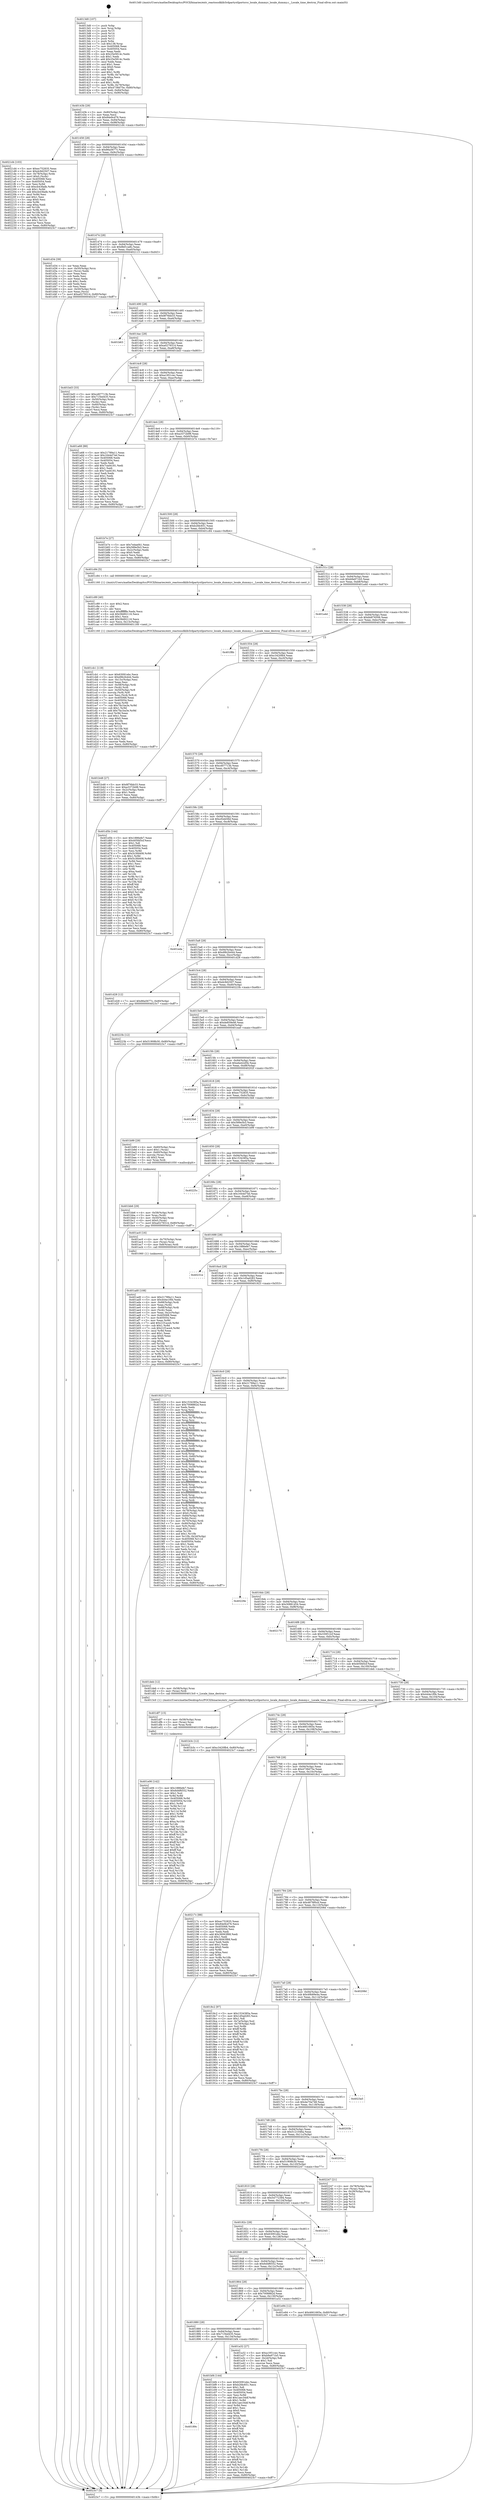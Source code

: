 digraph "0x4013d0" {
  label = "0x4013d0 (/mnt/c/Users/mathe/Desktop/tcc/POCII/binaries/extr_reactossdklib3rdpartystlportsrcc_locale_dummyc_locale_dummy.c__Locale_time_destroy_Final-ollvm.out::main(0))"
  labelloc = "t"
  node[shape=record]

  Entry [label="",width=0.3,height=0.3,shape=circle,fillcolor=black,style=filled]
  "0x40143b" [label="{
     0x40143b [29]\l
     | [instrs]\l
     &nbsp;&nbsp;0x40143b \<+3\>: mov -0x80(%rbp),%eax\l
     &nbsp;&nbsp;0x40143e \<+2\>: mov %eax,%ecx\l
     &nbsp;&nbsp;0x401440 \<+6\>: sub $0x84e9cd76,%ecx\l
     &nbsp;&nbsp;0x401446 \<+6\>: mov %eax,-0x94(%rbp)\l
     &nbsp;&nbsp;0x40144c \<+6\>: mov %ecx,-0x98(%rbp)\l
     &nbsp;&nbsp;0x401452 \<+6\>: je 00000000004021d4 \<main+0xe04\>\l
  }"]
  "0x4021d4" [label="{
     0x4021d4 [103]\l
     | [instrs]\l
     &nbsp;&nbsp;0x4021d4 \<+5\>: mov $0xec752835,%eax\l
     &nbsp;&nbsp;0x4021d9 \<+5\>: mov $0xdc9d2507,%ecx\l
     &nbsp;&nbsp;0x4021de \<+4\>: mov -0x78(%rbp),%rdx\l
     &nbsp;&nbsp;0x4021e2 \<+6\>: movl $0x0,(%rdx)\l
     &nbsp;&nbsp;0x4021e8 \<+7\>: mov 0x405068,%esi\l
     &nbsp;&nbsp;0x4021ef \<+7\>: mov 0x405054,%edi\l
     &nbsp;&nbsp;0x4021f6 \<+3\>: mov %esi,%r8d\l
     &nbsp;&nbsp;0x4021f9 \<+7\>: sub $0xcb43fadb,%r8d\l
     &nbsp;&nbsp;0x402200 \<+4\>: sub $0x1,%r8d\l
     &nbsp;&nbsp;0x402204 \<+7\>: add $0xcb43fadb,%r8d\l
     &nbsp;&nbsp;0x40220b \<+4\>: imul %r8d,%esi\l
     &nbsp;&nbsp;0x40220f \<+3\>: and $0x1,%esi\l
     &nbsp;&nbsp;0x402212 \<+3\>: cmp $0x0,%esi\l
     &nbsp;&nbsp;0x402215 \<+4\>: sete %r9b\l
     &nbsp;&nbsp;0x402219 \<+3\>: cmp $0xa,%edi\l
     &nbsp;&nbsp;0x40221c \<+4\>: setl %r10b\l
     &nbsp;&nbsp;0x402220 \<+3\>: mov %r9b,%r11b\l
     &nbsp;&nbsp;0x402223 \<+3\>: and %r10b,%r11b\l
     &nbsp;&nbsp;0x402226 \<+3\>: xor %r10b,%r9b\l
     &nbsp;&nbsp;0x402229 \<+3\>: or %r9b,%r11b\l
     &nbsp;&nbsp;0x40222c \<+4\>: test $0x1,%r11b\l
     &nbsp;&nbsp;0x402230 \<+3\>: cmovne %ecx,%eax\l
     &nbsp;&nbsp;0x402233 \<+3\>: mov %eax,-0x80(%rbp)\l
     &nbsp;&nbsp;0x402236 \<+5\>: jmp 00000000004023c7 \<main+0xff7\>\l
  }"]
  "0x401458" [label="{
     0x401458 [28]\l
     | [instrs]\l
     &nbsp;&nbsp;0x401458 \<+5\>: jmp 000000000040145d \<main+0x8d\>\l
     &nbsp;&nbsp;0x40145d \<+6\>: mov -0x94(%rbp),%eax\l
     &nbsp;&nbsp;0x401463 \<+5\>: sub $0x86a5677c,%eax\l
     &nbsp;&nbsp;0x401468 \<+6\>: mov %eax,-0x9c(%rbp)\l
     &nbsp;&nbsp;0x40146e \<+6\>: je 0000000000401d34 \<main+0x964\>\l
  }"]
  Exit [label="",width=0.3,height=0.3,shape=circle,fillcolor=black,style=filled,peripheries=2]
  "0x401d34" [label="{
     0x401d34 [39]\l
     | [instrs]\l
     &nbsp;&nbsp;0x401d34 \<+2\>: xor %eax,%eax\l
     &nbsp;&nbsp;0x401d36 \<+4\>: mov -0x50(%rbp),%rcx\l
     &nbsp;&nbsp;0x401d3a \<+2\>: mov (%rcx),%edx\l
     &nbsp;&nbsp;0x401d3c \<+2\>: mov %eax,%esi\l
     &nbsp;&nbsp;0x401d3e \<+2\>: sub %edx,%esi\l
     &nbsp;&nbsp;0x401d40 \<+2\>: mov %eax,%edx\l
     &nbsp;&nbsp;0x401d42 \<+3\>: sub $0x1,%edx\l
     &nbsp;&nbsp;0x401d45 \<+2\>: add %edx,%esi\l
     &nbsp;&nbsp;0x401d47 \<+2\>: sub %esi,%eax\l
     &nbsp;&nbsp;0x401d49 \<+4\>: mov -0x50(%rbp),%rcx\l
     &nbsp;&nbsp;0x401d4d \<+2\>: mov %eax,(%rcx)\l
     &nbsp;&nbsp;0x401d4f \<+7\>: movl $0xa0279314,-0x80(%rbp)\l
     &nbsp;&nbsp;0x401d56 \<+5\>: jmp 00000000004023c7 \<main+0xff7\>\l
  }"]
  "0x401474" [label="{
     0x401474 [28]\l
     | [instrs]\l
     &nbsp;&nbsp;0x401474 \<+5\>: jmp 0000000000401479 \<main+0xa9\>\l
     &nbsp;&nbsp;0x401479 \<+6\>: mov -0x94(%rbp),%eax\l
     &nbsp;&nbsp;0x40147f \<+5\>: sub $0x8bf1ca8c,%eax\l
     &nbsp;&nbsp;0x401484 \<+6\>: mov %eax,-0xa0(%rbp)\l
     &nbsp;&nbsp;0x40148a \<+6\>: je 0000000000402113 \<main+0xd43\>\l
  }"]
  "0x401e06" [label="{
     0x401e06 [142]\l
     | [instrs]\l
     &nbsp;&nbsp;0x401e06 \<+5\>: mov $0x1886efe7,%ecx\l
     &nbsp;&nbsp;0x401e0b \<+5\>: mov $0x6d4f6552,%edx\l
     &nbsp;&nbsp;0x401e10 \<+3\>: mov $0x1,%sil\l
     &nbsp;&nbsp;0x401e13 \<+3\>: xor %r8d,%r8d\l
     &nbsp;&nbsp;0x401e16 \<+8\>: mov 0x405068,%r9d\l
     &nbsp;&nbsp;0x401e1e \<+8\>: mov 0x405054,%r10d\l
     &nbsp;&nbsp;0x401e26 \<+4\>: sub $0x1,%r8d\l
     &nbsp;&nbsp;0x401e2a \<+3\>: mov %r9d,%r11d\l
     &nbsp;&nbsp;0x401e2d \<+3\>: add %r8d,%r11d\l
     &nbsp;&nbsp;0x401e30 \<+4\>: imul %r11d,%r9d\l
     &nbsp;&nbsp;0x401e34 \<+4\>: and $0x1,%r9d\l
     &nbsp;&nbsp;0x401e38 \<+4\>: cmp $0x0,%r9d\l
     &nbsp;&nbsp;0x401e3c \<+3\>: sete %bl\l
     &nbsp;&nbsp;0x401e3f \<+4\>: cmp $0xa,%r10d\l
     &nbsp;&nbsp;0x401e43 \<+4\>: setl %r14b\l
     &nbsp;&nbsp;0x401e47 \<+3\>: mov %bl,%r15b\l
     &nbsp;&nbsp;0x401e4a \<+4\>: xor $0xff,%r15b\l
     &nbsp;&nbsp;0x401e4e \<+3\>: mov %r14b,%r12b\l
     &nbsp;&nbsp;0x401e51 \<+4\>: xor $0xff,%r12b\l
     &nbsp;&nbsp;0x401e55 \<+4\>: xor $0x1,%sil\l
     &nbsp;&nbsp;0x401e59 \<+3\>: mov %r15b,%r13b\l
     &nbsp;&nbsp;0x401e5c \<+4\>: and $0xff,%r13b\l
     &nbsp;&nbsp;0x401e60 \<+3\>: and %sil,%bl\l
     &nbsp;&nbsp;0x401e63 \<+3\>: mov %r12b,%al\l
     &nbsp;&nbsp;0x401e66 \<+2\>: and $0xff,%al\l
     &nbsp;&nbsp;0x401e68 \<+3\>: and %sil,%r14b\l
     &nbsp;&nbsp;0x401e6b \<+3\>: or %bl,%r13b\l
     &nbsp;&nbsp;0x401e6e \<+3\>: or %r14b,%al\l
     &nbsp;&nbsp;0x401e71 \<+3\>: xor %al,%r13b\l
     &nbsp;&nbsp;0x401e74 \<+3\>: or %r12b,%r15b\l
     &nbsp;&nbsp;0x401e77 \<+4\>: xor $0xff,%r15b\l
     &nbsp;&nbsp;0x401e7b \<+4\>: or $0x1,%sil\l
     &nbsp;&nbsp;0x401e7f \<+3\>: and %sil,%r15b\l
     &nbsp;&nbsp;0x401e82 \<+3\>: or %r15b,%r13b\l
     &nbsp;&nbsp;0x401e85 \<+4\>: test $0x1,%r13b\l
     &nbsp;&nbsp;0x401e89 \<+3\>: cmovne %edx,%ecx\l
     &nbsp;&nbsp;0x401e8c \<+3\>: mov %ecx,-0x80(%rbp)\l
     &nbsp;&nbsp;0x401e8f \<+5\>: jmp 00000000004023c7 \<main+0xff7\>\l
  }"]
  "0x402113" [label="{
     0x402113\l
  }", style=dashed]
  "0x401490" [label="{
     0x401490 [28]\l
     | [instrs]\l
     &nbsp;&nbsp;0x401490 \<+5\>: jmp 0000000000401495 \<main+0xc5\>\l
     &nbsp;&nbsp;0x401495 \<+6\>: mov -0x94(%rbp),%eax\l
     &nbsp;&nbsp;0x40149b \<+5\>: sub $0x8f76bb33,%eax\l
     &nbsp;&nbsp;0x4014a0 \<+6\>: mov %eax,-0xa4(%rbp)\l
     &nbsp;&nbsp;0x4014a6 \<+6\>: je 0000000000401b63 \<main+0x793\>\l
  }"]
  "0x401df7" [label="{
     0x401df7 [15]\l
     | [instrs]\l
     &nbsp;&nbsp;0x401df7 \<+4\>: mov -0x58(%rbp),%rax\l
     &nbsp;&nbsp;0x401dfb \<+3\>: mov (%rax),%rax\l
     &nbsp;&nbsp;0x401dfe \<+3\>: mov %rax,%rdi\l
     &nbsp;&nbsp;0x401e01 \<+5\>: call 0000000000401030 \<free@plt\>\l
     | [calls]\l
     &nbsp;&nbsp;0x401030 \{1\} (unknown)\l
  }"]
  "0x401b63" [label="{
     0x401b63\l
  }", style=dashed]
  "0x4014ac" [label="{
     0x4014ac [28]\l
     | [instrs]\l
     &nbsp;&nbsp;0x4014ac \<+5\>: jmp 00000000004014b1 \<main+0xe1\>\l
     &nbsp;&nbsp;0x4014b1 \<+6\>: mov -0x94(%rbp),%eax\l
     &nbsp;&nbsp;0x4014b7 \<+5\>: sub $0xa0279314,%eax\l
     &nbsp;&nbsp;0x4014bc \<+6\>: mov %eax,-0xa8(%rbp)\l
     &nbsp;&nbsp;0x4014c2 \<+6\>: je 0000000000401bd3 \<main+0x803\>\l
  }"]
  "0x401cb1" [label="{
     0x401cb1 [119]\l
     | [instrs]\l
     &nbsp;&nbsp;0x401cb1 \<+5\>: mov $0x63091ebc,%ecx\l
     &nbsp;&nbsp;0x401cb6 \<+5\>: mov $0xd9b2b444,%edx\l
     &nbsp;&nbsp;0x401cbb \<+6\>: mov -0x13c(%rbp),%esi\l
     &nbsp;&nbsp;0x401cc1 \<+3\>: imul %eax,%esi\l
     &nbsp;&nbsp;0x401cc4 \<+4\>: mov -0x58(%rbp),%rdi\l
     &nbsp;&nbsp;0x401cc8 \<+3\>: mov (%rdi),%rdi\l
     &nbsp;&nbsp;0x401ccb \<+4\>: mov -0x50(%rbp),%r8\l
     &nbsp;&nbsp;0x401ccf \<+3\>: movslq (%r8),%r8\l
     &nbsp;&nbsp;0x401cd2 \<+4\>: mov %esi,(%rdi,%r8,4)\l
     &nbsp;&nbsp;0x401cd6 \<+7\>: mov 0x405068,%eax\l
     &nbsp;&nbsp;0x401cdd \<+7\>: mov 0x405054,%esi\l
     &nbsp;&nbsp;0x401ce4 \<+3\>: mov %eax,%r9d\l
     &nbsp;&nbsp;0x401ce7 \<+7\>: sub $0x7fa1ba3e,%r9d\l
     &nbsp;&nbsp;0x401cee \<+4\>: sub $0x1,%r9d\l
     &nbsp;&nbsp;0x401cf2 \<+7\>: add $0x7fa1ba3e,%r9d\l
     &nbsp;&nbsp;0x401cf9 \<+4\>: imul %r9d,%eax\l
     &nbsp;&nbsp;0x401cfd \<+3\>: and $0x1,%eax\l
     &nbsp;&nbsp;0x401d00 \<+3\>: cmp $0x0,%eax\l
     &nbsp;&nbsp;0x401d03 \<+4\>: sete %r10b\l
     &nbsp;&nbsp;0x401d07 \<+3\>: cmp $0xa,%esi\l
     &nbsp;&nbsp;0x401d0a \<+4\>: setl %r11b\l
     &nbsp;&nbsp;0x401d0e \<+3\>: mov %r10b,%bl\l
     &nbsp;&nbsp;0x401d11 \<+3\>: and %r11b,%bl\l
     &nbsp;&nbsp;0x401d14 \<+3\>: xor %r11b,%r10b\l
     &nbsp;&nbsp;0x401d17 \<+3\>: or %r10b,%bl\l
     &nbsp;&nbsp;0x401d1a \<+3\>: test $0x1,%bl\l
     &nbsp;&nbsp;0x401d1d \<+3\>: cmovne %edx,%ecx\l
     &nbsp;&nbsp;0x401d20 \<+3\>: mov %ecx,-0x80(%rbp)\l
     &nbsp;&nbsp;0x401d23 \<+5\>: jmp 00000000004023c7 \<main+0xff7\>\l
  }"]
  "0x401bd3" [label="{
     0x401bd3 [33]\l
     | [instrs]\l
     &nbsp;&nbsp;0x401bd3 \<+5\>: mov $0xcd07713b,%eax\l
     &nbsp;&nbsp;0x401bd8 \<+5\>: mov $0x715bd435,%ecx\l
     &nbsp;&nbsp;0x401bdd \<+4\>: mov -0x50(%rbp),%rdx\l
     &nbsp;&nbsp;0x401be1 \<+2\>: mov (%rdx),%esi\l
     &nbsp;&nbsp;0x401be3 \<+4\>: mov -0x60(%rbp),%rdx\l
     &nbsp;&nbsp;0x401be7 \<+2\>: cmp (%rdx),%esi\l
     &nbsp;&nbsp;0x401be9 \<+3\>: cmovl %ecx,%eax\l
     &nbsp;&nbsp;0x401bec \<+3\>: mov %eax,-0x80(%rbp)\l
     &nbsp;&nbsp;0x401bef \<+5\>: jmp 00000000004023c7 \<main+0xff7\>\l
  }"]
  "0x4014c8" [label="{
     0x4014c8 [28]\l
     | [instrs]\l
     &nbsp;&nbsp;0x4014c8 \<+5\>: jmp 00000000004014cd \<main+0xfd\>\l
     &nbsp;&nbsp;0x4014cd \<+6\>: mov -0x94(%rbp),%eax\l
     &nbsp;&nbsp;0x4014d3 \<+5\>: sub $0xa1951cec,%eax\l
     &nbsp;&nbsp;0x4014d8 \<+6\>: mov %eax,-0xac(%rbp)\l
     &nbsp;&nbsp;0x4014de \<+6\>: je 0000000000401a68 \<main+0x698\>\l
  }"]
  "0x401c89" [label="{
     0x401c89 [40]\l
     | [instrs]\l
     &nbsp;&nbsp;0x401c89 \<+5\>: mov $0x2,%ecx\l
     &nbsp;&nbsp;0x401c8e \<+1\>: cltd\l
     &nbsp;&nbsp;0x401c8f \<+2\>: idiv %ecx\l
     &nbsp;&nbsp;0x401c91 \<+6\>: imul $0xfffffffe,%edx,%ecx\l
     &nbsp;&nbsp;0x401c97 \<+6\>: sub $0x58d92116,%ecx\l
     &nbsp;&nbsp;0x401c9d \<+3\>: add $0x1,%ecx\l
     &nbsp;&nbsp;0x401ca0 \<+6\>: add $0x58d92116,%ecx\l
     &nbsp;&nbsp;0x401ca6 \<+6\>: mov %ecx,-0x13c(%rbp)\l
     &nbsp;&nbsp;0x401cac \<+5\>: call 0000000000401160 \<next_i\>\l
     | [calls]\l
     &nbsp;&nbsp;0x401160 \{1\} (/mnt/c/Users/mathe/Desktop/tcc/POCII/binaries/extr_reactossdklib3rdpartystlportsrcc_locale_dummyc_locale_dummy.c__Locale_time_destroy_Final-ollvm.out::next_i)\l
  }"]
  "0x401a68" [label="{
     0x401a68 [88]\l
     | [instrs]\l
     &nbsp;&nbsp;0x401a68 \<+5\>: mov $0x21789a11,%eax\l
     &nbsp;&nbsp;0x401a6d \<+5\>: mov $0x1644d74d,%ecx\l
     &nbsp;&nbsp;0x401a72 \<+7\>: mov 0x405068,%edx\l
     &nbsp;&nbsp;0x401a79 \<+7\>: mov 0x405054,%esi\l
     &nbsp;&nbsp;0x401a80 \<+2\>: mov %edx,%edi\l
     &nbsp;&nbsp;0x401a82 \<+6\>: add $0x7cad4181,%edi\l
     &nbsp;&nbsp;0x401a88 \<+3\>: sub $0x1,%edi\l
     &nbsp;&nbsp;0x401a8b \<+6\>: sub $0x7cad4181,%edi\l
     &nbsp;&nbsp;0x401a91 \<+3\>: imul %edi,%edx\l
     &nbsp;&nbsp;0x401a94 \<+3\>: and $0x1,%edx\l
     &nbsp;&nbsp;0x401a97 \<+3\>: cmp $0x0,%edx\l
     &nbsp;&nbsp;0x401a9a \<+4\>: sete %r8b\l
     &nbsp;&nbsp;0x401a9e \<+3\>: cmp $0xa,%esi\l
     &nbsp;&nbsp;0x401aa1 \<+4\>: setl %r9b\l
     &nbsp;&nbsp;0x401aa5 \<+3\>: mov %r8b,%r10b\l
     &nbsp;&nbsp;0x401aa8 \<+3\>: and %r9b,%r10b\l
     &nbsp;&nbsp;0x401aab \<+3\>: xor %r9b,%r8b\l
     &nbsp;&nbsp;0x401aae \<+3\>: or %r8b,%r10b\l
     &nbsp;&nbsp;0x401ab1 \<+4\>: test $0x1,%r10b\l
     &nbsp;&nbsp;0x401ab5 \<+3\>: cmovne %ecx,%eax\l
     &nbsp;&nbsp;0x401ab8 \<+3\>: mov %eax,-0x80(%rbp)\l
     &nbsp;&nbsp;0x401abb \<+5\>: jmp 00000000004023c7 \<main+0xff7\>\l
  }"]
  "0x4014e4" [label="{
     0x4014e4 [28]\l
     | [instrs]\l
     &nbsp;&nbsp;0x4014e4 \<+5\>: jmp 00000000004014e9 \<main+0x119\>\l
     &nbsp;&nbsp;0x4014e9 \<+6\>: mov -0x94(%rbp),%eax\l
     &nbsp;&nbsp;0x4014ef \<+5\>: sub $0xa3372b98,%eax\l
     &nbsp;&nbsp;0x4014f4 \<+6\>: mov %eax,-0xb0(%rbp)\l
     &nbsp;&nbsp;0x4014fa \<+6\>: je 0000000000401b7e \<main+0x7ae\>\l
  }"]
  "0x40189c" [label="{
     0x40189c\l
  }", style=dashed]
  "0x401b7e" [label="{
     0x401b7e [27]\l
     | [instrs]\l
     &nbsp;&nbsp;0x401b7e \<+5\>: mov $0x7edaef41,%eax\l
     &nbsp;&nbsp;0x401b83 \<+5\>: mov $0x589e5b3,%ecx\l
     &nbsp;&nbsp;0x401b88 \<+3\>: mov -0x2c(%rbp),%edx\l
     &nbsp;&nbsp;0x401b8b \<+3\>: cmp $0x0,%edx\l
     &nbsp;&nbsp;0x401b8e \<+3\>: cmove %ecx,%eax\l
     &nbsp;&nbsp;0x401b91 \<+3\>: mov %eax,-0x80(%rbp)\l
     &nbsp;&nbsp;0x401b94 \<+5\>: jmp 00000000004023c7 \<main+0xff7\>\l
  }"]
  "0x401500" [label="{
     0x401500 [28]\l
     | [instrs]\l
     &nbsp;&nbsp;0x401500 \<+5\>: jmp 0000000000401505 \<main+0x135\>\l
     &nbsp;&nbsp;0x401505 \<+6\>: mov -0x94(%rbp),%eax\l
     &nbsp;&nbsp;0x40150b \<+5\>: sub $0xb2fdc651,%eax\l
     &nbsp;&nbsp;0x401510 \<+6\>: mov %eax,-0xb4(%rbp)\l
     &nbsp;&nbsp;0x401516 \<+6\>: je 0000000000401c84 \<main+0x8b4\>\l
  }"]
  "0x401bf4" [label="{
     0x401bf4 [144]\l
     | [instrs]\l
     &nbsp;&nbsp;0x401bf4 \<+5\>: mov $0x63091ebc,%eax\l
     &nbsp;&nbsp;0x401bf9 \<+5\>: mov $0xb2fdc651,%ecx\l
     &nbsp;&nbsp;0x401bfe \<+2\>: mov $0x1,%dl\l
     &nbsp;&nbsp;0x401c00 \<+7\>: mov 0x405068,%esi\l
     &nbsp;&nbsp;0x401c07 \<+7\>: mov 0x405054,%edi\l
     &nbsp;&nbsp;0x401c0e \<+3\>: mov %esi,%r8d\l
     &nbsp;&nbsp;0x401c11 \<+7\>: add $0x1aec34df,%r8d\l
     &nbsp;&nbsp;0x401c18 \<+4\>: sub $0x1,%r8d\l
     &nbsp;&nbsp;0x401c1c \<+7\>: sub $0x1aec34df,%r8d\l
     &nbsp;&nbsp;0x401c23 \<+4\>: imul %r8d,%esi\l
     &nbsp;&nbsp;0x401c27 \<+3\>: and $0x1,%esi\l
     &nbsp;&nbsp;0x401c2a \<+3\>: cmp $0x0,%esi\l
     &nbsp;&nbsp;0x401c2d \<+4\>: sete %r9b\l
     &nbsp;&nbsp;0x401c31 \<+3\>: cmp $0xa,%edi\l
     &nbsp;&nbsp;0x401c34 \<+4\>: setl %r10b\l
     &nbsp;&nbsp;0x401c38 \<+3\>: mov %r9b,%r11b\l
     &nbsp;&nbsp;0x401c3b \<+4\>: xor $0xff,%r11b\l
     &nbsp;&nbsp;0x401c3f \<+3\>: mov %r10b,%bl\l
     &nbsp;&nbsp;0x401c42 \<+3\>: xor $0xff,%bl\l
     &nbsp;&nbsp;0x401c45 \<+3\>: xor $0x0,%dl\l
     &nbsp;&nbsp;0x401c48 \<+3\>: mov %r11b,%r14b\l
     &nbsp;&nbsp;0x401c4b \<+4\>: and $0x0,%r14b\l
     &nbsp;&nbsp;0x401c4f \<+3\>: and %dl,%r9b\l
     &nbsp;&nbsp;0x401c52 \<+3\>: mov %bl,%r15b\l
     &nbsp;&nbsp;0x401c55 \<+4\>: and $0x0,%r15b\l
     &nbsp;&nbsp;0x401c59 \<+3\>: and %dl,%r10b\l
     &nbsp;&nbsp;0x401c5c \<+3\>: or %r9b,%r14b\l
     &nbsp;&nbsp;0x401c5f \<+3\>: or %r10b,%r15b\l
     &nbsp;&nbsp;0x401c62 \<+3\>: xor %r15b,%r14b\l
     &nbsp;&nbsp;0x401c65 \<+3\>: or %bl,%r11b\l
     &nbsp;&nbsp;0x401c68 \<+4\>: xor $0xff,%r11b\l
     &nbsp;&nbsp;0x401c6c \<+3\>: or $0x0,%dl\l
     &nbsp;&nbsp;0x401c6f \<+3\>: and %dl,%r11b\l
     &nbsp;&nbsp;0x401c72 \<+3\>: or %r11b,%r14b\l
     &nbsp;&nbsp;0x401c75 \<+4\>: test $0x1,%r14b\l
     &nbsp;&nbsp;0x401c79 \<+3\>: cmovne %ecx,%eax\l
     &nbsp;&nbsp;0x401c7c \<+3\>: mov %eax,-0x80(%rbp)\l
     &nbsp;&nbsp;0x401c7f \<+5\>: jmp 00000000004023c7 \<main+0xff7\>\l
  }"]
  "0x401c84" [label="{
     0x401c84 [5]\l
     | [instrs]\l
     &nbsp;&nbsp;0x401c84 \<+5\>: call 0000000000401160 \<next_i\>\l
     | [calls]\l
     &nbsp;&nbsp;0x401160 \{1\} (/mnt/c/Users/mathe/Desktop/tcc/POCII/binaries/extr_reactossdklib3rdpartystlportsrcc_locale_dummyc_locale_dummy.c__Locale_time_destroy_Final-ollvm.out::next_i)\l
  }"]
  "0x40151c" [label="{
     0x40151c [28]\l
     | [instrs]\l
     &nbsp;&nbsp;0x40151c \<+5\>: jmp 0000000000401521 \<main+0x151\>\l
     &nbsp;&nbsp;0x401521 \<+6\>: mov -0x94(%rbp),%eax\l
     &nbsp;&nbsp;0x401527 \<+5\>: sub $0xb9a971b5,%eax\l
     &nbsp;&nbsp;0x40152c \<+6\>: mov %eax,-0xb8(%rbp)\l
     &nbsp;&nbsp;0x401532 \<+6\>: je 0000000000401a4d \<main+0x67d\>\l
  }"]
  "0x401bb6" [label="{
     0x401bb6 [29]\l
     | [instrs]\l
     &nbsp;&nbsp;0x401bb6 \<+4\>: mov -0x58(%rbp),%rdi\l
     &nbsp;&nbsp;0x401bba \<+3\>: mov %rax,(%rdi)\l
     &nbsp;&nbsp;0x401bbd \<+4\>: mov -0x50(%rbp),%rax\l
     &nbsp;&nbsp;0x401bc1 \<+6\>: movl $0x0,(%rax)\l
     &nbsp;&nbsp;0x401bc7 \<+7\>: movl $0xa0279314,-0x80(%rbp)\l
     &nbsp;&nbsp;0x401bce \<+5\>: jmp 00000000004023c7 \<main+0xff7\>\l
  }"]
  "0x401a4d" [label="{
     0x401a4d\l
  }", style=dashed]
  "0x401538" [label="{
     0x401538 [28]\l
     | [instrs]\l
     &nbsp;&nbsp;0x401538 \<+5\>: jmp 000000000040153d \<main+0x16d\>\l
     &nbsp;&nbsp;0x40153d \<+6\>: mov -0x94(%rbp),%eax\l
     &nbsp;&nbsp;0x401543 \<+5\>: sub $0xbb876506,%eax\l
     &nbsp;&nbsp;0x401548 \<+6\>: mov %eax,-0xbc(%rbp)\l
     &nbsp;&nbsp;0x40154e \<+6\>: je 0000000000401f8b \<main+0xbbb\>\l
  }"]
  "0x401ad0" [label="{
     0x401ad0 [108]\l
     | [instrs]\l
     &nbsp;&nbsp;0x401ad0 \<+5\>: mov $0x21789a11,%ecx\l
     &nbsp;&nbsp;0x401ad5 \<+5\>: mov $0x444e1f0b,%edx\l
     &nbsp;&nbsp;0x401ada \<+4\>: mov -0x68(%rbp),%rdi\l
     &nbsp;&nbsp;0x401ade \<+2\>: mov %eax,(%rdi)\l
     &nbsp;&nbsp;0x401ae0 \<+4\>: mov -0x68(%rbp),%rdi\l
     &nbsp;&nbsp;0x401ae4 \<+2\>: mov (%rdi),%eax\l
     &nbsp;&nbsp;0x401ae6 \<+3\>: mov %eax,-0x2c(%rbp)\l
     &nbsp;&nbsp;0x401ae9 \<+7\>: mov 0x405068,%eax\l
     &nbsp;&nbsp;0x401af0 \<+7\>: mov 0x405054,%esi\l
     &nbsp;&nbsp;0x401af7 \<+3\>: mov %eax,%r8d\l
     &nbsp;&nbsp;0x401afa \<+7\>: add $0x21f1ace4,%r8d\l
     &nbsp;&nbsp;0x401b01 \<+4\>: sub $0x1,%r8d\l
     &nbsp;&nbsp;0x401b05 \<+7\>: sub $0x21f1ace4,%r8d\l
     &nbsp;&nbsp;0x401b0c \<+4\>: imul %r8d,%eax\l
     &nbsp;&nbsp;0x401b10 \<+3\>: and $0x1,%eax\l
     &nbsp;&nbsp;0x401b13 \<+3\>: cmp $0x0,%eax\l
     &nbsp;&nbsp;0x401b16 \<+4\>: sete %r9b\l
     &nbsp;&nbsp;0x401b1a \<+3\>: cmp $0xa,%esi\l
     &nbsp;&nbsp;0x401b1d \<+4\>: setl %r10b\l
     &nbsp;&nbsp;0x401b21 \<+3\>: mov %r9b,%r11b\l
     &nbsp;&nbsp;0x401b24 \<+3\>: and %r10b,%r11b\l
     &nbsp;&nbsp;0x401b27 \<+3\>: xor %r10b,%r9b\l
     &nbsp;&nbsp;0x401b2a \<+3\>: or %r9b,%r11b\l
     &nbsp;&nbsp;0x401b2d \<+4\>: test $0x1,%r11b\l
     &nbsp;&nbsp;0x401b31 \<+3\>: cmovne %edx,%ecx\l
     &nbsp;&nbsp;0x401b34 \<+3\>: mov %ecx,-0x80(%rbp)\l
     &nbsp;&nbsp;0x401b37 \<+5\>: jmp 00000000004023c7 \<main+0xff7\>\l
  }"]
  "0x401f8b" [label="{
     0x401f8b\l
  }", style=dashed]
  "0x401554" [label="{
     0x401554 [28]\l
     | [instrs]\l
     &nbsp;&nbsp;0x401554 \<+5\>: jmp 0000000000401559 \<main+0x189\>\l
     &nbsp;&nbsp;0x401559 \<+6\>: mov -0x94(%rbp),%eax\l
     &nbsp;&nbsp;0x40155f \<+5\>: sub $0xc3420fb4,%eax\l
     &nbsp;&nbsp;0x401564 \<+6\>: mov %eax,-0xc0(%rbp)\l
     &nbsp;&nbsp;0x40156a \<+6\>: je 0000000000401b48 \<main+0x778\>\l
  }"]
  "0x401880" [label="{
     0x401880 [28]\l
     | [instrs]\l
     &nbsp;&nbsp;0x401880 \<+5\>: jmp 0000000000401885 \<main+0x4b5\>\l
     &nbsp;&nbsp;0x401885 \<+6\>: mov -0x94(%rbp),%eax\l
     &nbsp;&nbsp;0x40188b \<+5\>: sub $0x715bd435,%eax\l
     &nbsp;&nbsp;0x401890 \<+6\>: mov %eax,-0x134(%rbp)\l
     &nbsp;&nbsp;0x401896 \<+6\>: je 0000000000401bf4 \<main+0x824\>\l
  }"]
  "0x401b48" [label="{
     0x401b48 [27]\l
     | [instrs]\l
     &nbsp;&nbsp;0x401b48 \<+5\>: mov $0x8f76bb33,%eax\l
     &nbsp;&nbsp;0x401b4d \<+5\>: mov $0xa3372b98,%ecx\l
     &nbsp;&nbsp;0x401b52 \<+3\>: mov -0x2c(%rbp),%edx\l
     &nbsp;&nbsp;0x401b55 \<+3\>: cmp $0x1,%edx\l
     &nbsp;&nbsp;0x401b58 \<+3\>: cmovl %ecx,%eax\l
     &nbsp;&nbsp;0x401b5b \<+3\>: mov %eax,-0x80(%rbp)\l
     &nbsp;&nbsp;0x401b5e \<+5\>: jmp 00000000004023c7 \<main+0xff7\>\l
  }"]
  "0x401570" [label="{
     0x401570 [28]\l
     | [instrs]\l
     &nbsp;&nbsp;0x401570 \<+5\>: jmp 0000000000401575 \<main+0x1a5\>\l
     &nbsp;&nbsp;0x401575 \<+6\>: mov -0x94(%rbp),%eax\l
     &nbsp;&nbsp;0x40157b \<+5\>: sub $0xcd07713b,%eax\l
     &nbsp;&nbsp;0x401580 \<+6\>: mov %eax,-0xc4(%rbp)\l
     &nbsp;&nbsp;0x401586 \<+6\>: je 0000000000401d5b \<main+0x98b\>\l
  }"]
  "0x401a32" [label="{
     0x401a32 [27]\l
     | [instrs]\l
     &nbsp;&nbsp;0x401a32 \<+5\>: mov $0xa1951cec,%eax\l
     &nbsp;&nbsp;0x401a37 \<+5\>: mov $0xb9a971b5,%ecx\l
     &nbsp;&nbsp;0x401a3c \<+3\>: mov -0x2d(%rbp),%dl\l
     &nbsp;&nbsp;0x401a3f \<+3\>: test $0x1,%dl\l
     &nbsp;&nbsp;0x401a42 \<+3\>: cmovne %ecx,%eax\l
     &nbsp;&nbsp;0x401a45 \<+3\>: mov %eax,-0x80(%rbp)\l
     &nbsp;&nbsp;0x401a48 \<+5\>: jmp 00000000004023c7 \<main+0xff7\>\l
  }"]
  "0x401d5b" [label="{
     0x401d5b [144]\l
     | [instrs]\l
     &nbsp;&nbsp;0x401d5b \<+5\>: mov $0x1886efe7,%eax\l
     &nbsp;&nbsp;0x401d60 \<+5\>: mov $0x405fd5cf,%ecx\l
     &nbsp;&nbsp;0x401d65 \<+2\>: mov $0x1,%dl\l
     &nbsp;&nbsp;0x401d67 \<+7\>: mov 0x405068,%esi\l
     &nbsp;&nbsp;0x401d6e \<+7\>: mov 0x405054,%edi\l
     &nbsp;&nbsp;0x401d75 \<+3\>: mov %esi,%r8d\l
     &nbsp;&nbsp;0x401d78 \<+7\>: add $0x5c3fd408,%r8d\l
     &nbsp;&nbsp;0x401d7f \<+4\>: sub $0x1,%r8d\l
     &nbsp;&nbsp;0x401d83 \<+7\>: sub $0x5c3fd408,%r8d\l
     &nbsp;&nbsp;0x401d8a \<+4\>: imul %r8d,%esi\l
     &nbsp;&nbsp;0x401d8e \<+3\>: and $0x1,%esi\l
     &nbsp;&nbsp;0x401d91 \<+3\>: cmp $0x0,%esi\l
     &nbsp;&nbsp;0x401d94 \<+4\>: sete %r9b\l
     &nbsp;&nbsp;0x401d98 \<+3\>: cmp $0xa,%edi\l
     &nbsp;&nbsp;0x401d9b \<+4\>: setl %r10b\l
     &nbsp;&nbsp;0x401d9f \<+3\>: mov %r9b,%r11b\l
     &nbsp;&nbsp;0x401da2 \<+4\>: xor $0xff,%r11b\l
     &nbsp;&nbsp;0x401da6 \<+3\>: mov %r10b,%bl\l
     &nbsp;&nbsp;0x401da9 \<+3\>: xor $0xff,%bl\l
     &nbsp;&nbsp;0x401dac \<+3\>: xor $0x0,%dl\l
     &nbsp;&nbsp;0x401daf \<+3\>: mov %r11b,%r14b\l
     &nbsp;&nbsp;0x401db2 \<+4\>: and $0x0,%r14b\l
     &nbsp;&nbsp;0x401db6 \<+3\>: and %dl,%r9b\l
     &nbsp;&nbsp;0x401db9 \<+3\>: mov %bl,%r15b\l
     &nbsp;&nbsp;0x401dbc \<+4\>: and $0x0,%r15b\l
     &nbsp;&nbsp;0x401dc0 \<+3\>: and %dl,%r10b\l
     &nbsp;&nbsp;0x401dc3 \<+3\>: or %r9b,%r14b\l
     &nbsp;&nbsp;0x401dc6 \<+3\>: or %r10b,%r15b\l
     &nbsp;&nbsp;0x401dc9 \<+3\>: xor %r15b,%r14b\l
     &nbsp;&nbsp;0x401dcc \<+3\>: or %bl,%r11b\l
     &nbsp;&nbsp;0x401dcf \<+4\>: xor $0xff,%r11b\l
     &nbsp;&nbsp;0x401dd3 \<+3\>: or $0x0,%dl\l
     &nbsp;&nbsp;0x401dd6 \<+3\>: and %dl,%r11b\l
     &nbsp;&nbsp;0x401dd9 \<+3\>: or %r11b,%r14b\l
     &nbsp;&nbsp;0x401ddc \<+4\>: test $0x1,%r14b\l
     &nbsp;&nbsp;0x401de0 \<+3\>: cmovne %ecx,%eax\l
     &nbsp;&nbsp;0x401de3 \<+3\>: mov %eax,-0x80(%rbp)\l
     &nbsp;&nbsp;0x401de6 \<+5\>: jmp 00000000004023c7 \<main+0xff7\>\l
  }"]
  "0x40158c" [label="{
     0x40158c [28]\l
     | [instrs]\l
     &nbsp;&nbsp;0x40158c \<+5\>: jmp 0000000000401591 \<main+0x1c1\>\l
     &nbsp;&nbsp;0x401591 \<+6\>: mov -0x94(%rbp),%eax\l
     &nbsp;&nbsp;0x401597 \<+5\>: sub $0xcf2eb56d,%eax\l
     &nbsp;&nbsp;0x40159c \<+6\>: mov %eax,-0xc8(%rbp)\l
     &nbsp;&nbsp;0x4015a2 \<+6\>: je 0000000000401eda \<main+0xb0a\>\l
  }"]
  "0x401864" [label="{
     0x401864 [28]\l
     | [instrs]\l
     &nbsp;&nbsp;0x401864 \<+5\>: jmp 0000000000401869 \<main+0x499\>\l
     &nbsp;&nbsp;0x401869 \<+6\>: mov -0x94(%rbp),%eax\l
     &nbsp;&nbsp;0x40186f \<+5\>: sub $0x7008882d,%eax\l
     &nbsp;&nbsp;0x401874 \<+6\>: mov %eax,-0x130(%rbp)\l
     &nbsp;&nbsp;0x40187a \<+6\>: je 0000000000401a32 \<main+0x662\>\l
  }"]
  "0x401eda" [label="{
     0x401eda\l
  }", style=dashed]
  "0x4015a8" [label="{
     0x4015a8 [28]\l
     | [instrs]\l
     &nbsp;&nbsp;0x4015a8 \<+5\>: jmp 00000000004015ad \<main+0x1dd\>\l
     &nbsp;&nbsp;0x4015ad \<+6\>: mov -0x94(%rbp),%eax\l
     &nbsp;&nbsp;0x4015b3 \<+5\>: sub $0xd9b2b444,%eax\l
     &nbsp;&nbsp;0x4015b8 \<+6\>: mov %eax,-0xcc(%rbp)\l
     &nbsp;&nbsp;0x4015be \<+6\>: je 0000000000401d28 \<main+0x958\>\l
  }"]
  "0x401e94" [label="{
     0x401e94 [12]\l
     | [instrs]\l
     &nbsp;&nbsp;0x401e94 \<+7\>: movl $0x4661665e,-0x80(%rbp)\l
     &nbsp;&nbsp;0x401e9b \<+5\>: jmp 00000000004023c7 \<main+0xff7\>\l
  }"]
  "0x401d28" [label="{
     0x401d28 [12]\l
     | [instrs]\l
     &nbsp;&nbsp;0x401d28 \<+7\>: movl $0x86a5677c,-0x80(%rbp)\l
     &nbsp;&nbsp;0x401d2f \<+5\>: jmp 00000000004023c7 \<main+0xff7\>\l
  }"]
  "0x4015c4" [label="{
     0x4015c4 [28]\l
     | [instrs]\l
     &nbsp;&nbsp;0x4015c4 \<+5\>: jmp 00000000004015c9 \<main+0x1f9\>\l
     &nbsp;&nbsp;0x4015c9 \<+6\>: mov -0x94(%rbp),%eax\l
     &nbsp;&nbsp;0x4015cf \<+5\>: sub $0xdc9d2507,%eax\l
     &nbsp;&nbsp;0x4015d4 \<+6\>: mov %eax,-0xd0(%rbp)\l
     &nbsp;&nbsp;0x4015da \<+6\>: je 000000000040223b \<main+0xe6b\>\l
  }"]
  "0x401848" [label="{
     0x401848 [28]\l
     | [instrs]\l
     &nbsp;&nbsp;0x401848 \<+5\>: jmp 000000000040184d \<main+0x47d\>\l
     &nbsp;&nbsp;0x40184d \<+6\>: mov -0x94(%rbp),%eax\l
     &nbsp;&nbsp;0x401853 \<+5\>: sub $0x6d4f6552,%eax\l
     &nbsp;&nbsp;0x401858 \<+6\>: mov %eax,-0x12c(%rbp)\l
     &nbsp;&nbsp;0x40185e \<+6\>: je 0000000000401e94 \<main+0xac4\>\l
  }"]
  "0x40223b" [label="{
     0x40223b [12]\l
     | [instrs]\l
     &nbsp;&nbsp;0x40223b \<+7\>: movl $0x51908b30,-0x80(%rbp)\l
     &nbsp;&nbsp;0x402242 \<+5\>: jmp 00000000004023c7 \<main+0xff7\>\l
  }"]
  "0x4015e0" [label="{
     0x4015e0 [28]\l
     | [instrs]\l
     &nbsp;&nbsp;0x4015e0 \<+5\>: jmp 00000000004015e5 \<main+0x215\>\l
     &nbsp;&nbsp;0x4015e5 \<+6\>: mov -0x94(%rbp),%eax\l
     &nbsp;&nbsp;0x4015eb \<+5\>: sub $0xde859e46,%eax\l
     &nbsp;&nbsp;0x4015f0 \<+6\>: mov %eax,-0xd4(%rbp)\l
     &nbsp;&nbsp;0x4015f6 \<+6\>: je 0000000000401ea0 \<main+0xad0\>\l
  }"]
  "0x4022cb" [label="{
     0x4022cb\l
  }", style=dashed]
  "0x401ea0" [label="{
     0x401ea0\l
  }", style=dashed]
  "0x4015fc" [label="{
     0x4015fc [28]\l
     | [instrs]\l
     &nbsp;&nbsp;0x4015fc \<+5\>: jmp 0000000000401601 \<main+0x231\>\l
     &nbsp;&nbsp;0x401601 \<+6\>: mov -0x94(%rbp),%eax\l
     &nbsp;&nbsp;0x401607 \<+5\>: sub $0xebe42d5b,%eax\l
     &nbsp;&nbsp;0x40160c \<+6\>: mov %eax,-0xd8(%rbp)\l
     &nbsp;&nbsp;0x401612 \<+6\>: je 000000000040202f \<main+0xc5f\>\l
  }"]
  "0x40182c" [label="{
     0x40182c [28]\l
     | [instrs]\l
     &nbsp;&nbsp;0x40182c \<+5\>: jmp 0000000000401831 \<main+0x461\>\l
     &nbsp;&nbsp;0x401831 \<+6\>: mov -0x94(%rbp),%eax\l
     &nbsp;&nbsp;0x401837 \<+5\>: sub $0x63091ebc,%eax\l
     &nbsp;&nbsp;0x40183c \<+6\>: mov %eax,-0x128(%rbp)\l
     &nbsp;&nbsp;0x401842 \<+6\>: je 00000000004022cb \<main+0xefb\>\l
  }"]
  "0x40202f" [label="{
     0x40202f\l
  }", style=dashed]
  "0x401618" [label="{
     0x401618 [28]\l
     | [instrs]\l
     &nbsp;&nbsp;0x401618 \<+5\>: jmp 000000000040161d \<main+0x24d\>\l
     &nbsp;&nbsp;0x40161d \<+6\>: mov -0x94(%rbp),%eax\l
     &nbsp;&nbsp;0x401623 \<+5\>: sub $0xec752835,%eax\l
     &nbsp;&nbsp;0x401628 \<+6\>: mov %eax,-0xdc(%rbp)\l
     &nbsp;&nbsp;0x40162e \<+6\>: je 00000000004023b6 \<main+0xfe6\>\l
  }"]
  "0x402345" [label="{
     0x402345\l
  }", style=dashed]
  "0x4023b6" [label="{
     0x4023b6\l
  }", style=dashed]
  "0x401634" [label="{
     0x401634 [28]\l
     | [instrs]\l
     &nbsp;&nbsp;0x401634 \<+5\>: jmp 0000000000401639 \<main+0x269\>\l
     &nbsp;&nbsp;0x401639 \<+6\>: mov -0x94(%rbp),%eax\l
     &nbsp;&nbsp;0x40163f \<+5\>: sub $0x589e5b3,%eax\l
     &nbsp;&nbsp;0x401644 \<+6\>: mov %eax,-0xe0(%rbp)\l
     &nbsp;&nbsp;0x40164a \<+6\>: je 0000000000401b99 \<main+0x7c9\>\l
  }"]
  "0x401810" [label="{
     0x401810 [28]\l
     | [instrs]\l
     &nbsp;&nbsp;0x401810 \<+5\>: jmp 0000000000401815 \<main+0x445\>\l
     &nbsp;&nbsp;0x401815 \<+6\>: mov -0x94(%rbp),%eax\l
     &nbsp;&nbsp;0x40181b \<+5\>: sub $0x54772394,%eax\l
     &nbsp;&nbsp;0x401820 \<+6\>: mov %eax,-0x124(%rbp)\l
     &nbsp;&nbsp;0x401826 \<+6\>: je 0000000000402345 \<main+0xf75\>\l
  }"]
  "0x401b99" [label="{
     0x401b99 [29]\l
     | [instrs]\l
     &nbsp;&nbsp;0x401b99 \<+4\>: mov -0x60(%rbp),%rax\l
     &nbsp;&nbsp;0x401b9d \<+6\>: movl $0x1,(%rax)\l
     &nbsp;&nbsp;0x401ba3 \<+4\>: mov -0x60(%rbp),%rax\l
     &nbsp;&nbsp;0x401ba7 \<+3\>: movslq (%rax),%rax\l
     &nbsp;&nbsp;0x401baa \<+4\>: shl $0x2,%rax\l
     &nbsp;&nbsp;0x401bae \<+3\>: mov %rax,%rdi\l
     &nbsp;&nbsp;0x401bb1 \<+5\>: call 0000000000401050 \<malloc@plt\>\l
     | [calls]\l
     &nbsp;&nbsp;0x401050 \{1\} (unknown)\l
  }"]
  "0x401650" [label="{
     0x401650 [28]\l
     | [instrs]\l
     &nbsp;&nbsp;0x401650 \<+5\>: jmp 0000000000401655 \<main+0x285\>\l
     &nbsp;&nbsp;0x401655 \<+6\>: mov -0x94(%rbp),%eax\l
     &nbsp;&nbsp;0x40165b \<+5\>: sub $0x1534385a,%eax\l
     &nbsp;&nbsp;0x401660 \<+6\>: mov %eax,-0xe4(%rbp)\l
     &nbsp;&nbsp;0x401666 \<+6\>: je 000000000040225c \<main+0xe8c\>\l
  }"]
  "0x402247" [label="{
     0x402247 [21]\l
     | [instrs]\l
     &nbsp;&nbsp;0x402247 \<+4\>: mov -0x78(%rbp),%rax\l
     &nbsp;&nbsp;0x40224b \<+2\>: mov (%rax),%eax\l
     &nbsp;&nbsp;0x40224d \<+4\>: lea -0x28(%rbp),%rsp\l
     &nbsp;&nbsp;0x402251 \<+1\>: pop %rbx\l
     &nbsp;&nbsp;0x402252 \<+2\>: pop %r12\l
     &nbsp;&nbsp;0x402254 \<+2\>: pop %r13\l
     &nbsp;&nbsp;0x402256 \<+2\>: pop %r14\l
     &nbsp;&nbsp;0x402258 \<+2\>: pop %r15\l
     &nbsp;&nbsp;0x40225a \<+1\>: pop %rbp\l
     &nbsp;&nbsp;0x40225b \<+1\>: ret\l
  }"]
  "0x40225c" [label="{
     0x40225c\l
  }", style=dashed]
  "0x40166c" [label="{
     0x40166c [28]\l
     | [instrs]\l
     &nbsp;&nbsp;0x40166c \<+5\>: jmp 0000000000401671 \<main+0x2a1\>\l
     &nbsp;&nbsp;0x401671 \<+6\>: mov -0x94(%rbp),%eax\l
     &nbsp;&nbsp;0x401677 \<+5\>: sub $0x1644d74d,%eax\l
     &nbsp;&nbsp;0x40167c \<+6\>: mov %eax,-0xe8(%rbp)\l
     &nbsp;&nbsp;0x401682 \<+6\>: je 0000000000401ac0 \<main+0x6f0\>\l
  }"]
  "0x4017f4" [label="{
     0x4017f4 [28]\l
     | [instrs]\l
     &nbsp;&nbsp;0x4017f4 \<+5\>: jmp 00000000004017f9 \<main+0x429\>\l
     &nbsp;&nbsp;0x4017f9 \<+6\>: mov -0x94(%rbp),%eax\l
     &nbsp;&nbsp;0x4017ff \<+5\>: sub $0x51908b30,%eax\l
     &nbsp;&nbsp;0x401804 \<+6\>: mov %eax,-0x120(%rbp)\l
     &nbsp;&nbsp;0x40180a \<+6\>: je 0000000000402247 \<main+0xe77\>\l
  }"]
  "0x401ac0" [label="{
     0x401ac0 [16]\l
     | [instrs]\l
     &nbsp;&nbsp;0x401ac0 \<+4\>: mov -0x70(%rbp),%rax\l
     &nbsp;&nbsp;0x401ac4 \<+3\>: mov (%rax),%rax\l
     &nbsp;&nbsp;0x401ac7 \<+4\>: mov 0x8(%rax),%rdi\l
     &nbsp;&nbsp;0x401acb \<+5\>: call 0000000000401060 \<atoi@plt\>\l
     | [calls]\l
     &nbsp;&nbsp;0x401060 \{1\} (unknown)\l
  }"]
  "0x401688" [label="{
     0x401688 [28]\l
     | [instrs]\l
     &nbsp;&nbsp;0x401688 \<+5\>: jmp 000000000040168d \<main+0x2bd\>\l
     &nbsp;&nbsp;0x40168d \<+6\>: mov -0x94(%rbp),%eax\l
     &nbsp;&nbsp;0x401693 \<+5\>: sub $0x1886efe7,%eax\l
     &nbsp;&nbsp;0x401698 \<+6\>: mov %eax,-0xec(%rbp)\l
     &nbsp;&nbsp;0x40169e \<+6\>: je 000000000040231e \<main+0xf4e\>\l
  }"]
  "0x40205a" [label="{
     0x40205a\l
  }", style=dashed]
  "0x40231e" [label="{
     0x40231e\l
  }", style=dashed]
  "0x4016a4" [label="{
     0x4016a4 [28]\l
     | [instrs]\l
     &nbsp;&nbsp;0x4016a4 \<+5\>: jmp 00000000004016a9 \<main+0x2d9\>\l
     &nbsp;&nbsp;0x4016a9 \<+6\>: mov -0x94(%rbp),%eax\l
     &nbsp;&nbsp;0x4016af \<+5\>: sub $0x1d5ad283,%eax\l
     &nbsp;&nbsp;0x4016b4 \<+6\>: mov %eax,-0xf0(%rbp)\l
     &nbsp;&nbsp;0x4016ba \<+6\>: je 0000000000401923 \<main+0x553\>\l
  }"]
  "0x4017d8" [label="{
     0x4017d8 [28]\l
     | [instrs]\l
     &nbsp;&nbsp;0x4017d8 \<+5\>: jmp 00000000004017dd \<main+0x40d\>\l
     &nbsp;&nbsp;0x4017dd \<+6\>: mov -0x94(%rbp),%eax\l
     &nbsp;&nbsp;0x4017e3 \<+5\>: sub $0x5121046a,%eax\l
     &nbsp;&nbsp;0x4017e8 \<+6\>: mov %eax,-0x11c(%rbp)\l
     &nbsp;&nbsp;0x4017ee \<+6\>: je 000000000040205a \<main+0xc8a\>\l
  }"]
  "0x401923" [label="{
     0x401923 [271]\l
     | [instrs]\l
     &nbsp;&nbsp;0x401923 \<+5\>: mov $0x1534385a,%eax\l
     &nbsp;&nbsp;0x401928 \<+5\>: mov $0x7008882d,%ecx\l
     &nbsp;&nbsp;0x40192d \<+2\>: xor %edx,%edx\l
     &nbsp;&nbsp;0x40192f \<+3\>: mov %rsp,%rsi\l
     &nbsp;&nbsp;0x401932 \<+4\>: add $0xfffffffffffffff0,%rsi\l
     &nbsp;&nbsp;0x401936 \<+3\>: mov %rsi,%rsp\l
     &nbsp;&nbsp;0x401939 \<+4\>: mov %rsi,-0x78(%rbp)\l
     &nbsp;&nbsp;0x40193d \<+3\>: mov %rsp,%rsi\l
     &nbsp;&nbsp;0x401940 \<+4\>: add $0xfffffffffffffff0,%rsi\l
     &nbsp;&nbsp;0x401944 \<+3\>: mov %rsi,%rsp\l
     &nbsp;&nbsp;0x401947 \<+3\>: mov %rsp,%rdi\l
     &nbsp;&nbsp;0x40194a \<+4\>: add $0xfffffffffffffff0,%rdi\l
     &nbsp;&nbsp;0x40194e \<+3\>: mov %rdi,%rsp\l
     &nbsp;&nbsp;0x401951 \<+4\>: mov %rdi,-0x70(%rbp)\l
     &nbsp;&nbsp;0x401955 \<+3\>: mov %rsp,%rdi\l
     &nbsp;&nbsp;0x401958 \<+4\>: add $0xfffffffffffffff0,%rdi\l
     &nbsp;&nbsp;0x40195c \<+3\>: mov %rdi,%rsp\l
     &nbsp;&nbsp;0x40195f \<+4\>: mov %rdi,-0x68(%rbp)\l
     &nbsp;&nbsp;0x401963 \<+3\>: mov %rsp,%rdi\l
     &nbsp;&nbsp;0x401966 \<+4\>: add $0xfffffffffffffff0,%rdi\l
     &nbsp;&nbsp;0x40196a \<+3\>: mov %rdi,%rsp\l
     &nbsp;&nbsp;0x40196d \<+4\>: mov %rdi,-0x60(%rbp)\l
     &nbsp;&nbsp;0x401971 \<+3\>: mov %rsp,%rdi\l
     &nbsp;&nbsp;0x401974 \<+4\>: add $0xfffffffffffffff0,%rdi\l
     &nbsp;&nbsp;0x401978 \<+3\>: mov %rdi,%rsp\l
     &nbsp;&nbsp;0x40197b \<+4\>: mov %rdi,-0x58(%rbp)\l
     &nbsp;&nbsp;0x40197f \<+3\>: mov %rsp,%rdi\l
     &nbsp;&nbsp;0x401982 \<+4\>: add $0xfffffffffffffff0,%rdi\l
     &nbsp;&nbsp;0x401986 \<+3\>: mov %rdi,%rsp\l
     &nbsp;&nbsp;0x401989 \<+4\>: mov %rdi,-0x50(%rbp)\l
     &nbsp;&nbsp;0x40198d \<+3\>: mov %rsp,%rdi\l
     &nbsp;&nbsp;0x401990 \<+4\>: add $0xfffffffffffffff0,%rdi\l
     &nbsp;&nbsp;0x401994 \<+3\>: mov %rdi,%rsp\l
     &nbsp;&nbsp;0x401997 \<+4\>: mov %rdi,-0x48(%rbp)\l
     &nbsp;&nbsp;0x40199b \<+3\>: mov %rsp,%rdi\l
     &nbsp;&nbsp;0x40199e \<+4\>: add $0xfffffffffffffff0,%rdi\l
     &nbsp;&nbsp;0x4019a2 \<+3\>: mov %rdi,%rsp\l
     &nbsp;&nbsp;0x4019a5 \<+4\>: mov %rdi,-0x40(%rbp)\l
     &nbsp;&nbsp;0x4019a9 \<+3\>: mov %rsp,%rdi\l
     &nbsp;&nbsp;0x4019ac \<+4\>: add $0xfffffffffffffff0,%rdi\l
     &nbsp;&nbsp;0x4019b0 \<+3\>: mov %rdi,%rsp\l
     &nbsp;&nbsp;0x4019b3 \<+4\>: mov %rdi,-0x38(%rbp)\l
     &nbsp;&nbsp;0x4019b7 \<+4\>: mov -0x78(%rbp),%rdi\l
     &nbsp;&nbsp;0x4019bb \<+6\>: movl $0x0,(%rdi)\l
     &nbsp;&nbsp;0x4019c1 \<+7\>: mov -0x84(%rbp),%r8d\l
     &nbsp;&nbsp;0x4019c8 \<+3\>: mov %r8d,(%rsi)\l
     &nbsp;&nbsp;0x4019cb \<+4\>: mov -0x70(%rbp),%rdi\l
     &nbsp;&nbsp;0x4019cf \<+7\>: mov -0x90(%rbp),%r9\l
     &nbsp;&nbsp;0x4019d6 \<+3\>: mov %r9,(%rdi)\l
     &nbsp;&nbsp;0x4019d9 \<+3\>: cmpl $0x2,(%rsi)\l
     &nbsp;&nbsp;0x4019dc \<+4\>: setne %r10b\l
     &nbsp;&nbsp;0x4019e0 \<+4\>: and $0x1,%r10b\l
     &nbsp;&nbsp;0x4019e4 \<+4\>: mov %r10b,-0x2d(%rbp)\l
     &nbsp;&nbsp;0x4019e8 \<+8\>: mov 0x405068,%r11d\l
     &nbsp;&nbsp;0x4019f0 \<+7\>: mov 0x405054,%ebx\l
     &nbsp;&nbsp;0x4019f7 \<+3\>: sub $0x1,%edx\l
     &nbsp;&nbsp;0x4019fa \<+3\>: mov %r11d,%r14d\l
     &nbsp;&nbsp;0x4019fd \<+3\>: add %edx,%r14d\l
     &nbsp;&nbsp;0x401a00 \<+4\>: imul %r14d,%r11d\l
     &nbsp;&nbsp;0x401a04 \<+4\>: and $0x1,%r11d\l
     &nbsp;&nbsp;0x401a08 \<+4\>: cmp $0x0,%r11d\l
     &nbsp;&nbsp;0x401a0c \<+4\>: sete %r10b\l
     &nbsp;&nbsp;0x401a10 \<+3\>: cmp $0xa,%ebx\l
     &nbsp;&nbsp;0x401a13 \<+4\>: setl %r15b\l
     &nbsp;&nbsp;0x401a17 \<+3\>: mov %r10b,%r12b\l
     &nbsp;&nbsp;0x401a1a \<+3\>: and %r15b,%r12b\l
     &nbsp;&nbsp;0x401a1d \<+3\>: xor %r15b,%r10b\l
     &nbsp;&nbsp;0x401a20 \<+3\>: or %r10b,%r12b\l
     &nbsp;&nbsp;0x401a23 \<+4\>: test $0x1,%r12b\l
     &nbsp;&nbsp;0x401a27 \<+3\>: cmovne %ecx,%eax\l
     &nbsp;&nbsp;0x401a2a \<+3\>: mov %eax,-0x80(%rbp)\l
     &nbsp;&nbsp;0x401a2d \<+5\>: jmp 00000000004023c7 \<main+0xff7\>\l
  }"]
  "0x4016c0" [label="{
     0x4016c0 [28]\l
     | [instrs]\l
     &nbsp;&nbsp;0x4016c0 \<+5\>: jmp 00000000004016c5 \<main+0x2f5\>\l
     &nbsp;&nbsp;0x4016c5 \<+6\>: mov -0x94(%rbp),%eax\l
     &nbsp;&nbsp;0x4016cb \<+5\>: sub $0x21789a11,%eax\l
     &nbsp;&nbsp;0x4016d0 \<+6\>: mov %eax,-0xf4(%rbp)\l
     &nbsp;&nbsp;0x4016d6 \<+6\>: je 000000000040229e \<main+0xece\>\l
  }"]
  "0x40203b" [label="{
     0x40203b\l
  }", style=dashed]
  "0x40229e" [label="{
     0x40229e\l
  }", style=dashed]
  "0x4016dc" [label="{
     0x4016dc [28]\l
     | [instrs]\l
     &nbsp;&nbsp;0x4016dc \<+5\>: jmp 00000000004016e1 \<main+0x311\>\l
     &nbsp;&nbsp;0x4016e1 \<+6\>: mov -0x94(%rbp),%eax\l
     &nbsp;&nbsp;0x4016e7 \<+5\>: sub $0x30881454,%eax\l
     &nbsp;&nbsp;0x4016ec \<+6\>: mov %eax,-0xf8(%rbp)\l
     &nbsp;&nbsp;0x4016f2 \<+6\>: je 0000000000402170 \<main+0xda0\>\l
  }"]
  "0x4017bc" [label="{
     0x4017bc [28]\l
     | [instrs]\l
     &nbsp;&nbsp;0x4017bc \<+5\>: jmp 00000000004017c1 \<main+0x3f1\>\l
     &nbsp;&nbsp;0x4017c1 \<+6\>: mov -0x94(%rbp),%eax\l
     &nbsp;&nbsp;0x4017c7 \<+5\>: sub $0x4e70a748,%eax\l
     &nbsp;&nbsp;0x4017cc \<+6\>: mov %eax,-0x118(%rbp)\l
     &nbsp;&nbsp;0x4017d2 \<+6\>: je 000000000040203b \<main+0xc6b\>\l
  }"]
  "0x402170" [label="{
     0x402170\l
  }", style=dashed]
  "0x4016f8" [label="{
     0x4016f8 [28]\l
     | [instrs]\l
     &nbsp;&nbsp;0x4016f8 \<+5\>: jmp 00000000004016fd \<main+0x32d\>\l
     &nbsp;&nbsp;0x4016fd \<+6\>: mov -0x94(%rbp),%eax\l
     &nbsp;&nbsp;0x401703 \<+5\>: sub $0x330f12cf,%eax\l
     &nbsp;&nbsp;0x401708 \<+6\>: mov %eax,-0xfc(%rbp)\l
     &nbsp;&nbsp;0x40170e \<+6\>: je 0000000000401efb \<main+0xb2b\>\l
  }"]
  "0x4023a5" [label="{
     0x4023a5\l
  }", style=dashed]
  "0x401efb" [label="{
     0x401efb\l
  }", style=dashed]
  "0x401714" [label="{
     0x401714 [28]\l
     | [instrs]\l
     &nbsp;&nbsp;0x401714 \<+5\>: jmp 0000000000401719 \<main+0x349\>\l
     &nbsp;&nbsp;0x401719 \<+6\>: mov -0x94(%rbp),%eax\l
     &nbsp;&nbsp;0x40171f \<+5\>: sub $0x405fd5cf,%eax\l
     &nbsp;&nbsp;0x401724 \<+6\>: mov %eax,-0x100(%rbp)\l
     &nbsp;&nbsp;0x40172a \<+6\>: je 0000000000401deb \<main+0xa1b\>\l
  }"]
  "0x4017a0" [label="{
     0x4017a0 [28]\l
     | [instrs]\l
     &nbsp;&nbsp;0x4017a0 \<+5\>: jmp 00000000004017a5 \<main+0x3d5\>\l
     &nbsp;&nbsp;0x4017a5 \<+6\>: mov -0x94(%rbp),%eax\l
     &nbsp;&nbsp;0x4017ab \<+5\>: sub $0x49b89e4a,%eax\l
     &nbsp;&nbsp;0x4017b0 \<+6\>: mov %eax,-0x114(%rbp)\l
     &nbsp;&nbsp;0x4017b6 \<+6\>: je 00000000004023a5 \<main+0xfd5\>\l
  }"]
  "0x401deb" [label="{
     0x401deb [12]\l
     | [instrs]\l
     &nbsp;&nbsp;0x401deb \<+4\>: mov -0x58(%rbp),%rax\l
     &nbsp;&nbsp;0x401def \<+3\>: mov (%rax),%rdi\l
     &nbsp;&nbsp;0x401df2 \<+5\>: call 00000000004013c0 \<_Locale_time_destroy\>\l
     | [calls]\l
     &nbsp;&nbsp;0x4013c0 \{1\} (/mnt/c/Users/mathe/Desktop/tcc/POCII/binaries/extr_reactossdklib3rdpartystlportsrcc_locale_dummyc_locale_dummy.c__Locale_time_destroy_Final-ollvm.out::_Locale_time_destroy)\l
  }"]
  "0x401730" [label="{
     0x401730 [28]\l
     | [instrs]\l
     &nbsp;&nbsp;0x401730 \<+5\>: jmp 0000000000401735 \<main+0x365\>\l
     &nbsp;&nbsp;0x401735 \<+6\>: mov -0x94(%rbp),%eax\l
     &nbsp;&nbsp;0x40173b \<+5\>: sub $0x444e1f0b,%eax\l
     &nbsp;&nbsp;0x401740 \<+6\>: mov %eax,-0x104(%rbp)\l
     &nbsp;&nbsp;0x401746 \<+6\>: je 0000000000401b3c \<main+0x76c\>\l
  }"]
  "0x40208d" [label="{
     0x40208d\l
  }", style=dashed]
  "0x401b3c" [label="{
     0x401b3c [12]\l
     | [instrs]\l
     &nbsp;&nbsp;0x401b3c \<+7\>: movl $0xc3420fb4,-0x80(%rbp)\l
     &nbsp;&nbsp;0x401b43 \<+5\>: jmp 00000000004023c7 \<main+0xff7\>\l
  }"]
  "0x40174c" [label="{
     0x40174c [28]\l
     | [instrs]\l
     &nbsp;&nbsp;0x40174c \<+5\>: jmp 0000000000401751 \<main+0x381\>\l
     &nbsp;&nbsp;0x401751 \<+6\>: mov -0x94(%rbp),%eax\l
     &nbsp;&nbsp;0x401757 \<+5\>: sub $0x4661665e,%eax\l
     &nbsp;&nbsp;0x40175c \<+6\>: mov %eax,-0x108(%rbp)\l
     &nbsp;&nbsp;0x401762 \<+6\>: je 000000000040217c \<main+0xdac\>\l
  }"]
  "0x4013d0" [label="{
     0x4013d0 [107]\l
     | [instrs]\l
     &nbsp;&nbsp;0x4013d0 \<+1\>: push %rbp\l
     &nbsp;&nbsp;0x4013d1 \<+3\>: mov %rsp,%rbp\l
     &nbsp;&nbsp;0x4013d4 \<+2\>: push %r15\l
     &nbsp;&nbsp;0x4013d6 \<+2\>: push %r14\l
     &nbsp;&nbsp;0x4013d8 \<+2\>: push %r13\l
     &nbsp;&nbsp;0x4013da \<+2\>: push %r12\l
     &nbsp;&nbsp;0x4013dc \<+1\>: push %rbx\l
     &nbsp;&nbsp;0x4013dd \<+7\>: sub $0x138,%rsp\l
     &nbsp;&nbsp;0x4013e4 \<+7\>: mov 0x405068,%eax\l
     &nbsp;&nbsp;0x4013eb \<+7\>: mov 0x405054,%ecx\l
     &nbsp;&nbsp;0x4013f2 \<+2\>: mov %eax,%edx\l
     &nbsp;&nbsp;0x4013f4 \<+6\>: sub $0x25e5814c,%edx\l
     &nbsp;&nbsp;0x4013fa \<+3\>: sub $0x1,%edx\l
     &nbsp;&nbsp;0x4013fd \<+6\>: add $0x25e5814c,%edx\l
     &nbsp;&nbsp;0x401403 \<+3\>: imul %edx,%eax\l
     &nbsp;&nbsp;0x401406 \<+3\>: and $0x1,%eax\l
     &nbsp;&nbsp;0x401409 \<+3\>: cmp $0x0,%eax\l
     &nbsp;&nbsp;0x40140c \<+4\>: sete %r8b\l
     &nbsp;&nbsp;0x401410 \<+4\>: and $0x1,%r8b\l
     &nbsp;&nbsp;0x401414 \<+4\>: mov %r8b,-0x7a(%rbp)\l
     &nbsp;&nbsp;0x401418 \<+3\>: cmp $0xa,%ecx\l
     &nbsp;&nbsp;0x40141b \<+4\>: setl %r8b\l
     &nbsp;&nbsp;0x40141f \<+4\>: and $0x1,%r8b\l
     &nbsp;&nbsp;0x401423 \<+4\>: mov %r8b,-0x79(%rbp)\l
     &nbsp;&nbsp;0x401427 \<+7\>: movl $0x4738d75e,-0x80(%rbp)\l
     &nbsp;&nbsp;0x40142e \<+6\>: mov %edi,-0x84(%rbp)\l
     &nbsp;&nbsp;0x401434 \<+7\>: mov %rsi,-0x90(%rbp)\l
  }"]
  "0x40217c" [label="{
     0x40217c [88]\l
     | [instrs]\l
     &nbsp;&nbsp;0x40217c \<+5\>: mov $0xec752835,%eax\l
     &nbsp;&nbsp;0x402181 \<+5\>: mov $0x84e9cd76,%ecx\l
     &nbsp;&nbsp;0x402186 \<+7\>: mov 0x405068,%edx\l
     &nbsp;&nbsp;0x40218d \<+7\>: mov 0x405054,%esi\l
     &nbsp;&nbsp;0x402194 \<+2\>: mov %edx,%edi\l
     &nbsp;&nbsp;0x402196 \<+6\>: add $0x36063f68,%edi\l
     &nbsp;&nbsp;0x40219c \<+3\>: sub $0x1,%edi\l
     &nbsp;&nbsp;0x40219f \<+6\>: sub $0x36063f68,%edi\l
     &nbsp;&nbsp;0x4021a5 \<+3\>: imul %edi,%edx\l
     &nbsp;&nbsp;0x4021a8 \<+3\>: and $0x1,%edx\l
     &nbsp;&nbsp;0x4021ab \<+3\>: cmp $0x0,%edx\l
     &nbsp;&nbsp;0x4021ae \<+4\>: sete %r8b\l
     &nbsp;&nbsp;0x4021b2 \<+3\>: cmp $0xa,%esi\l
     &nbsp;&nbsp;0x4021b5 \<+4\>: setl %r9b\l
     &nbsp;&nbsp;0x4021b9 \<+3\>: mov %r8b,%r10b\l
     &nbsp;&nbsp;0x4021bc \<+3\>: and %r9b,%r10b\l
     &nbsp;&nbsp;0x4021bf \<+3\>: xor %r9b,%r8b\l
     &nbsp;&nbsp;0x4021c2 \<+3\>: or %r8b,%r10b\l
     &nbsp;&nbsp;0x4021c5 \<+4\>: test $0x1,%r10b\l
     &nbsp;&nbsp;0x4021c9 \<+3\>: cmovne %ecx,%eax\l
     &nbsp;&nbsp;0x4021cc \<+3\>: mov %eax,-0x80(%rbp)\l
     &nbsp;&nbsp;0x4021cf \<+5\>: jmp 00000000004023c7 \<main+0xff7\>\l
  }"]
  "0x401768" [label="{
     0x401768 [28]\l
     | [instrs]\l
     &nbsp;&nbsp;0x401768 \<+5\>: jmp 000000000040176d \<main+0x39d\>\l
     &nbsp;&nbsp;0x40176d \<+6\>: mov -0x94(%rbp),%eax\l
     &nbsp;&nbsp;0x401773 \<+5\>: sub $0x4738d75e,%eax\l
     &nbsp;&nbsp;0x401778 \<+6\>: mov %eax,-0x10c(%rbp)\l
     &nbsp;&nbsp;0x40177e \<+6\>: je 00000000004018c2 \<main+0x4f2\>\l
  }"]
  "0x4023c7" [label="{
     0x4023c7 [5]\l
     | [instrs]\l
     &nbsp;&nbsp;0x4023c7 \<+5\>: jmp 000000000040143b \<main+0x6b\>\l
  }"]
  "0x4018c2" [label="{
     0x4018c2 [97]\l
     | [instrs]\l
     &nbsp;&nbsp;0x4018c2 \<+5\>: mov $0x1534385a,%eax\l
     &nbsp;&nbsp;0x4018c7 \<+5\>: mov $0x1d5ad283,%ecx\l
     &nbsp;&nbsp;0x4018cc \<+2\>: mov $0x1,%dl\l
     &nbsp;&nbsp;0x4018ce \<+4\>: mov -0x7a(%rbp),%sil\l
     &nbsp;&nbsp;0x4018d2 \<+4\>: mov -0x79(%rbp),%dil\l
     &nbsp;&nbsp;0x4018d6 \<+3\>: mov %sil,%r8b\l
     &nbsp;&nbsp;0x4018d9 \<+4\>: xor $0xff,%r8b\l
     &nbsp;&nbsp;0x4018dd \<+3\>: mov %dil,%r9b\l
     &nbsp;&nbsp;0x4018e0 \<+4\>: xor $0xff,%r9b\l
     &nbsp;&nbsp;0x4018e4 \<+3\>: xor $0x1,%dl\l
     &nbsp;&nbsp;0x4018e7 \<+3\>: mov %r8b,%r10b\l
     &nbsp;&nbsp;0x4018ea \<+4\>: and $0xff,%r10b\l
     &nbsp;&nbsp;0x4018ee \<+3\>: and %dl,%sil\l
     &nbsp;&nbsp;0x4018f1 \<+3\>: mov %r9b,%r11b\l
     &nbsp;&nbsp;0x4018f4 \<+4\>: and $0xff,%r11b\l
     &nbsp;&nbsp;0x4018f8 \<+3\>: and %dl,%dil\l
     &nbsp;&nbsp;0x4018fb \<+3\>: or %sil,%r10b\l
     &nbsp;&nbsp;0x4018fe \<+3\>: or %dil,%r11b\l
     &nbsp;&nbsp;0x401901 \<+3\>: xor %r11b,%r10b\l
     &nbsp;&nbsp;0x401904 \<+3\>: or %r9b,%r8b\l
     &nbsp;&nbsp;0x401907 \<+4\>: xor $0xff,%r8b\l
     &nbsp;&nbsp;0x40190b \<+3\>: or $0x1,%dl\l
     &nbsp;&nbsp;0x40190e \<+3\>: and %dl,%r8b\l
     &nbsp;&nbsp;0x401911 \<+3\>: or %r8b,%r10b\l
     &nbsp;&nbsp;0x401914 \<+4\>: test $0x1,%r10b\l
     &nbsp;&nbsp;0x401918 \<+3\>: cmovne %ecx,%eax\l
     &nbsp;&nbsp;0x40191b \<+3\>: mov %eax,-0x80(%rbp)\l
     &nbsp;&nbsp;0x40191e \<+5\>: jmp 00000000004023c7 \<main+0xff7\>\l
  }"]
  "0x401784" [label="{
     0x401784 [28]\l
     | [instrs]\l
     &nbsp;&nbsp;0x401784 \<+5\>: jmp 0000000000401789 \<main+0x3b9\>\l
     &nbsp;&nbsp;0x401789 \<+6\>: mov -0x94(%rbp),%eax\l
     &nbsp;&nbsp;0x40178f \<+5\>: sub $0x4878f0cd,%eax\l
     &nbsp;&nbsp;0x401794 \<+6\>: mov %eax,-0x110(%rbp)\l
     &nbsp;&nbsp;0x40179a \<+6\>: je 000000000040208d \<main+0xcbd\>\l
  }"]
  Entry -> "0x4013d0" [label=" 1"]
  "0x40143b" -> "0x4021d4" [label=" 1"]
  "0x40143b" -> "0x401458" [label=" 21"]
  "0x402247" -> Exit [label=" 1"]
  "0x401458" -> "0x401d34" [label=" 1"]
  "0x401458" -> "0x401474" [label=" 20"]
  "0x40223b" -> "0x4023c7" [label=" 1"]
  "0x401474" -> "0x402113" [label=" 0"]
  "0x401474" -> "0x401490" [label=" 20"]
  "0x4021d4" -> "0x4023c7" [label=" 1"]
  "0x401490" -> "0x401b63" [label=" 0"]
  "0x401490" -> "0x4014ac" [label=" 20"]
  "0x40217c" -> "0x4023c7" [label=" 1"]
  "0x4014ac" -> "0x401bd3" [label=" 2"]
  "0x4014ac" -> "0x4014c8" [label=" 18"]
  "0x401e94" -> "0x4023c7" [label=" 1"]
  "0x4014c8" -> "0x401a68" [label=" 1"]
  "0x4014c8" -> "0x4014e4" [label=" 17"]
  "0x401e06" -> "0x4023c7" [label=" 1"]
  "0x4014e4" -> "0x401b7e" [label=" 1"]
  "0x4014e4" -> "0x401500" [label=" 16"]
  "0x401df7" -> "0x401e06" [label=" 1"]
  "0x401500" -> "0x401c84" [label=" 1"]
  "0x401500" -> "0x40151c" [label=" 15"]
  "0x401deb" -> "0x401df7" [label=" 1"]
  "0x40151c" -> "0x401a4d" [label=" 0"]
  "0x40151c" -> "0x401538" [label=" 15"]
  "0x401d34" -> "0x4023c7" [label=" 1"]
  "0x401538" -> "0x401f8b" [label=" 0"]
  "0x401538" -> "0x401554" [label=" 15"]
  "0x401d28" -> "0x4023c7" [label=" 1"]
  "0x401554" -> "0x401b48" [label=" 1"]
  "0x401554" -> "0x401570" [label=" 14"]
  "0x401cb1" -> "0x4023c7" [label=" 1"]
  "0x401570" -> "0x401d5b" [label=" 1"]
  "0x401570" -> "0x40158c" [label=" 13"]
  "0x401c89" -> "0x401cb1" [label=" 1"]
  "0x40158c" -> "0x401eda" [label=" 0"]
  "0x40158c" -> "0x4015a8" [label=" 13"]
  "0x401bf4" -> "0x4023c7" [label=" 1"]
  "0x4015a8" -> "0x401d28" [label=" 1"]
  "0x4015a8" -> "0x4015c4" [label=" 12"]
  "0x401880" -> "0x40189c" [label=" 0"]
  "0x4015c4" -> "0x40223b" [label=" 1"]
  "0x4015c4" -> "0x4015e0" [label=" 11"]
  "0x401d5b" -> "0x4023c7" [label=" 1"]
  "0x4015e0" -> "0x401ea0" [label=" 0"]
  "0x4015e0" -> "0x4015fc" [label=" 11"]
  "0x401bd3" -> "0x4023c7" [label=" 2"]
  "0x4015fc" -> "0x40202f" [label=" 0"]
  "0x4015fc" -> "0x401618" [label=" 11"]
  "0x401b99" -> "0x401bb6" [label=" 1"]
  "0x401618" -> "0x4023b6" [label=" 0"]
  "0x401618" -> "0x401634" [label=" 11"]
  "0x401b7e" -> "0x4023c7" [label=" 1"]
  "0x401634" -> "0x401b99" [label=" 1"]
  "0x401634" -> "0x401650" [label=" 10"]
  "0x401b3c" -> "0x4023c7" [label=" 1"]
  "0x401650" -> "0x40225c" [label=" 0"]
  "0x401650" -> "0x40166c" [label=" 10"]
  "0x401ad0" -> "0x4023c7" [label=" 1"]
  "0x40166c" -> "0x401ac0" [label=" 1"]
  "0x40166c" -> "0x401688" [label=" 9"]
  "0x401a68" -> "0x4023c7" [label=" 1"]
  "0x401688" -> "0x40231e" [label=" 0"]
  "0x401688" -> "0x4016a4" [label=" 9"]
  "0x401a32" -> "0x4023c7" [label=" 1"]
  "0x4016a4" -> "0x401923" [label=" 1"]
  "0x4016a4" -> "0x4016c0" [label=" 8"]
  "0x401864" -> "0x401a32" [label=" 1"]
  "0x4016c0" -> "0x40229e" [label=" 0"]
  "0x4016c0" -> "0x4016dc" [label=" 8"]
  "0x401c84" -> "0x401c89" [label=" 1"]
  "0x4016dc" -> "0x402170" [label=" 0"]
  "0x4016dc" -> "0x4016f8" [label=" 8"]
  "0x401848" -> "0x401e94" [label=" 1"]
  "0x4016f8" -> "0x401efb" [label=" 0"]
  "0x4016f8" -> "0x401714" [label=" 8"]
  "0x401880" -> "0x401bf4" [label=" 1"]
  "0x401714" -> "0x401deb" [label=" 1"]
  "0x401714" -> "0x401730" [label=" 7"]
  "0x40182c" -> "0x4022cb" [label=" 0"]
  "0x401730" -> "0x401b3c" [label=" 1"]
  "0x401730" -> "0x40174c" [label=" 6"]
  "0x401bb6" -> "0x4023c7" [label=" 1"]
  "0x40174c" -> "0x40217c" [label=" 1"]
  "0x40174c" -> "0x401768" [label=" 5"]
  "0x401b48" -> "0x4023c7" [label=" 1"]
  "0x401768" -> "0x4018c2" [label=" 1"]
  "0x401768" -> "0x401784" [label=" 4"]
  "0x4018c2" -> "0x4023c7" [label=" 1"]
  "0x4013d0" -> "0x40143b" [label=" 1"]
  "0x4023c7" -> "0x40143b" [label=" 21"]
  "0x401810" -> "0x402345" [label=" 0"]
  "0x401923" -> "0x4023c7" [label=" 1"]
  "0x401810" -> "0x40182c" [label=" 3"]
  "0x401784" -> "0x40208d" [label=" 0"]
  "0x401784" -> "0x4017a0" [label=" 4"]
  "0x40182c" -> "0x401848" [label=" 3"]
  "0x4017a0" -> "0x4023a5" [label=" 0"]
  "0x4017a0" -> "0x4017bc" [label=" 4"]
  "0x401848" -> "0x401864" [label=" 2"]
  "0x4017bc" -> "0x40203b" [label=" 0"]
  "0x4017bc" -> "0x4017d8" [label=" 4"]
  "0x401864" -> "0x401880" [label=" 1"]
  "0x4017d8" -> "0x40205a" [label=" 0"]
  "0x4017d8" -> "0x4017f4" [label=" 4"]
  "0x401ac0" -> "0x401ad0" [label=" 1"]
  "0x4017f4" -> "0x402247" [label=" 1"]
  "0x4017f4" -> "0x401810" [label=" 3"]
}
